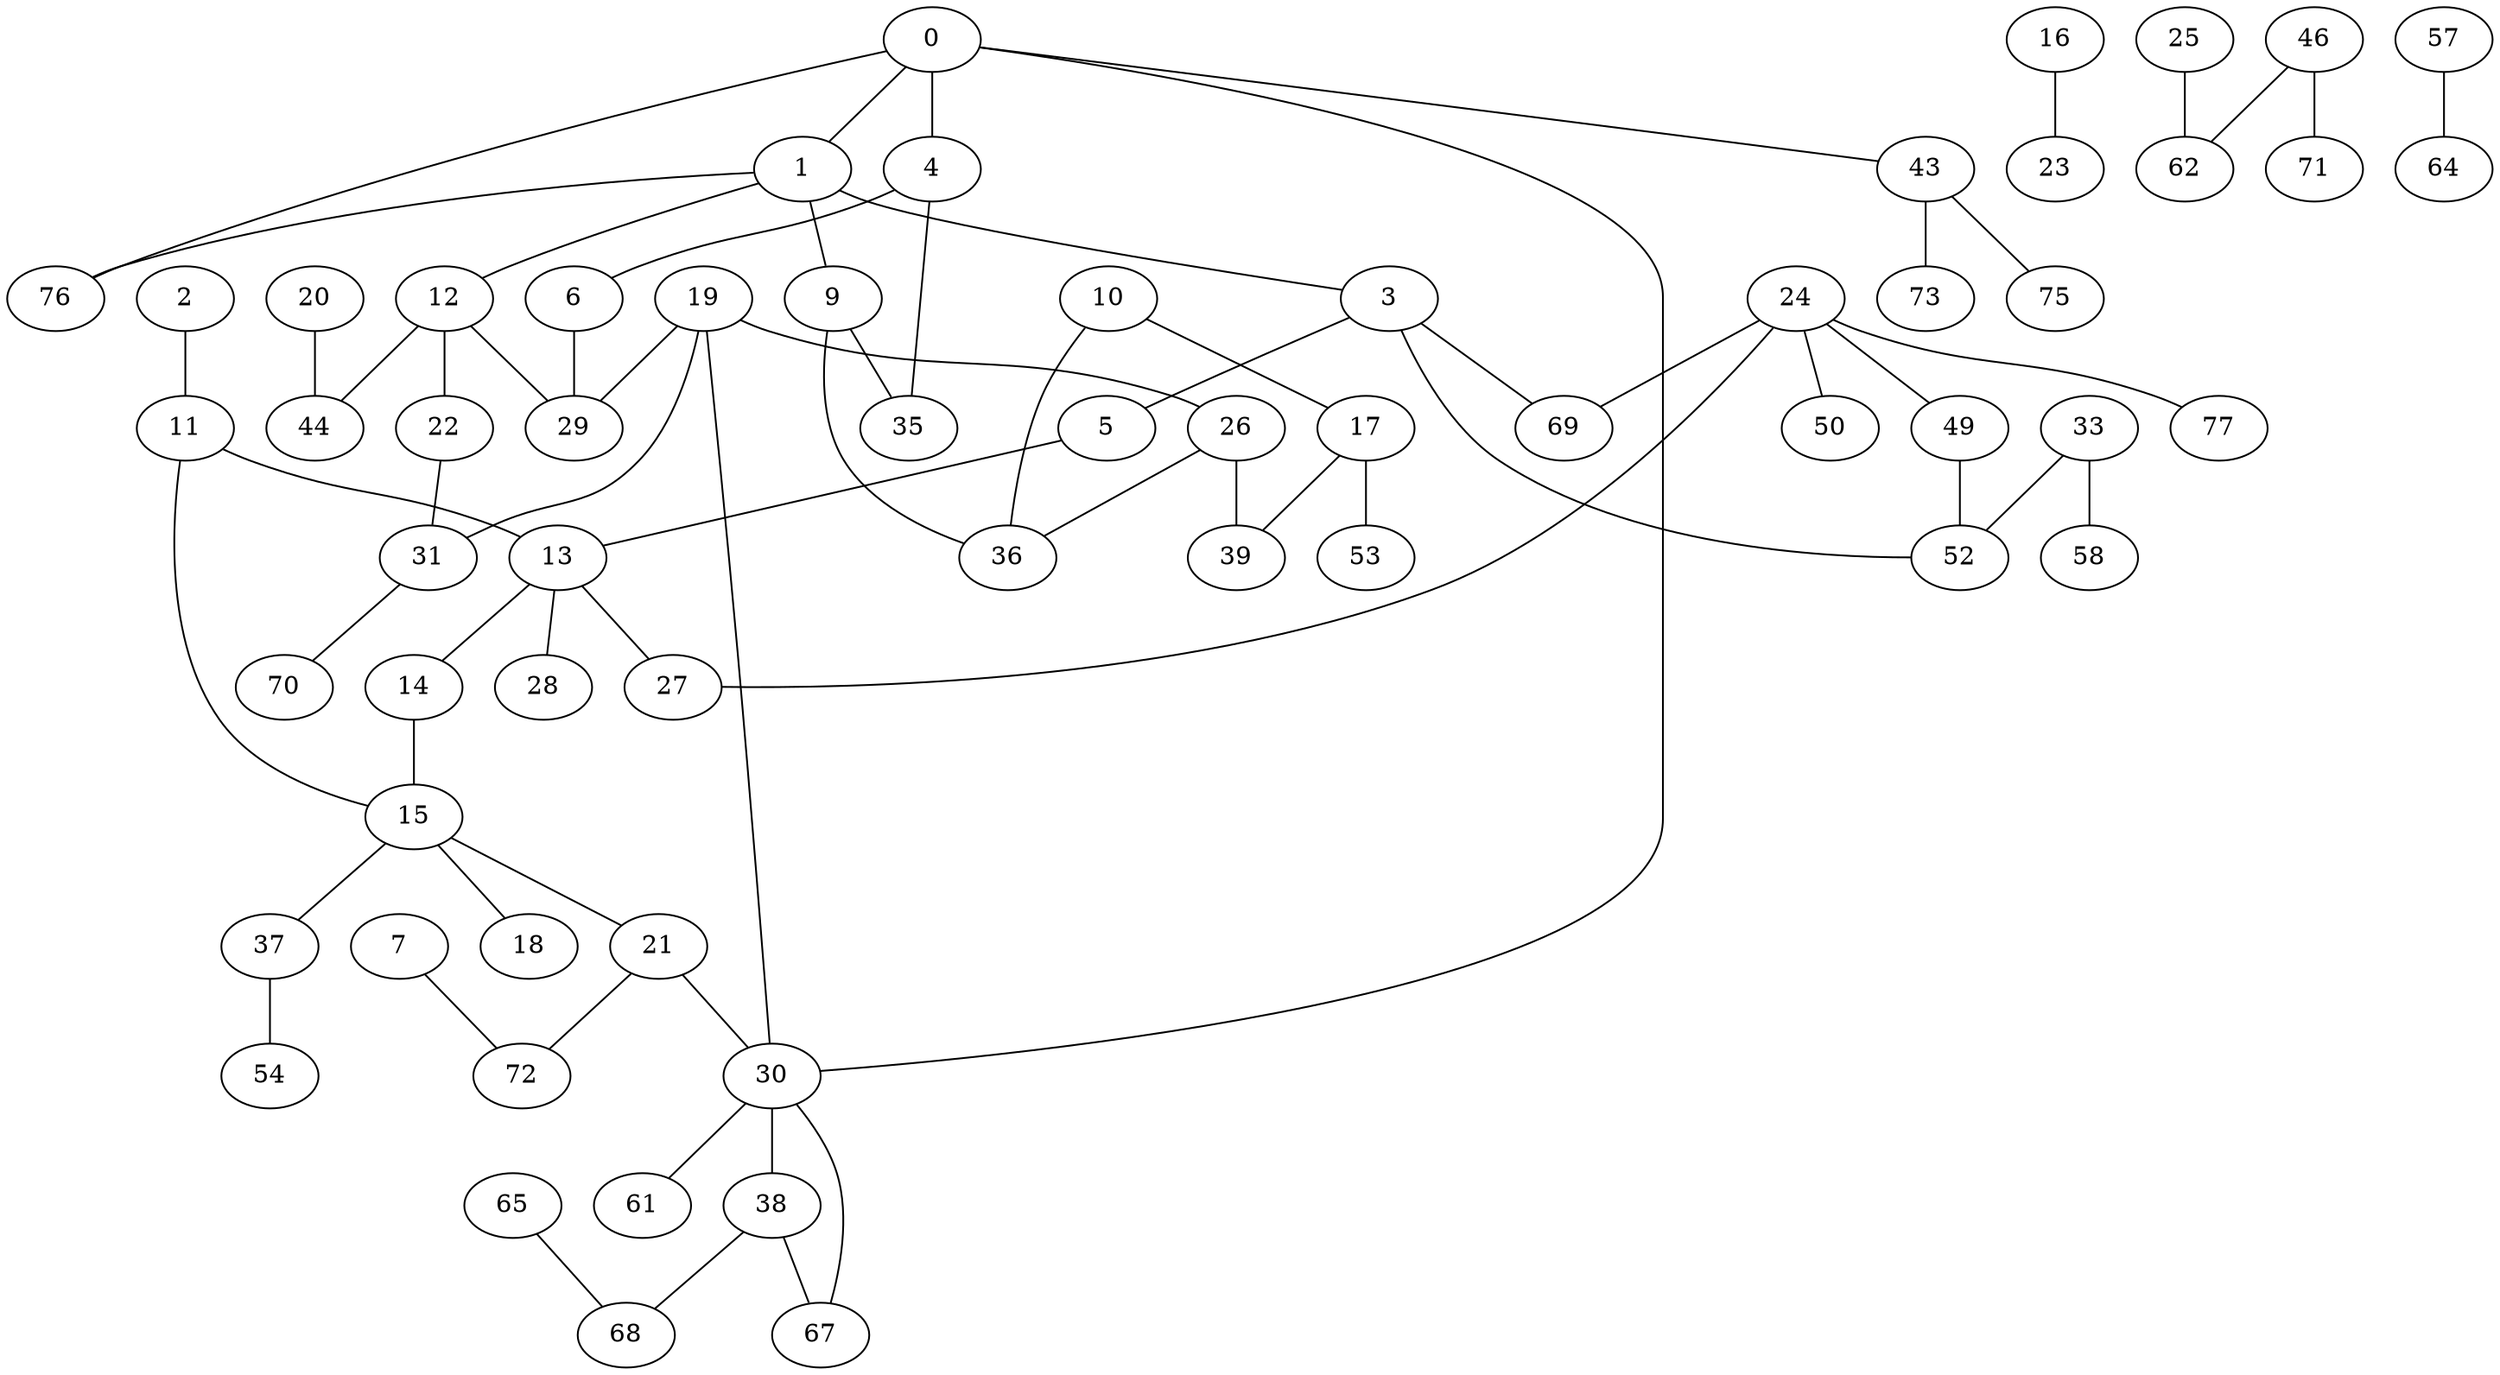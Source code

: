 graph G {
   0 -- 1
   0 -- 76
   0 -- 4
   0 -- 30
   0 -- 43
   1 -- 3
   1 -- 9
   1 -- 76
   1 -- 12
   2 -- 11
   3 -- 69
   3 -- 5
   3 -- 52
   4 -- 6
   4 -- 35
   5 -- 13
   6 -- 29
   7 -- 72
   9 -- 35
   9 -- 36
   10 -- 17
   10 -- 36
   11 -- 13
   11 -- 15
   12 -- 22
   12 -- 29
   12 -- 44
   13 -- 27
   13 -- 14
   13 -- 28
   14 -- 15
   15 -- 18
   15 -- 37
   15 -- 21
   16 -- 23
   17 -- 39
   17 -- 53
   19 -- 26
   19 -- 29
   19 -- 30
   19 -- 31
   20 -- 44
   21 -- 30
   21 -- 72
   22 -- 31
   24 -- 27
   24 -- 50
   24 -- 49
   24 -- 77
   24 -- 69
   25 -- 62
   26 -- 39
   26 -- 36
   30 -- 67
   30 -- 61
   30 -- 38
   31 -- 70
   33 -- 52
   33 -- 58
   37 -- 54
   38 -- 67
   38 -- 68
   43 -- 73
   43 -- 75
   46 -- 62
   46 -- 71
   49 -- 52
   57 -- 64
   65 -- 68
}
